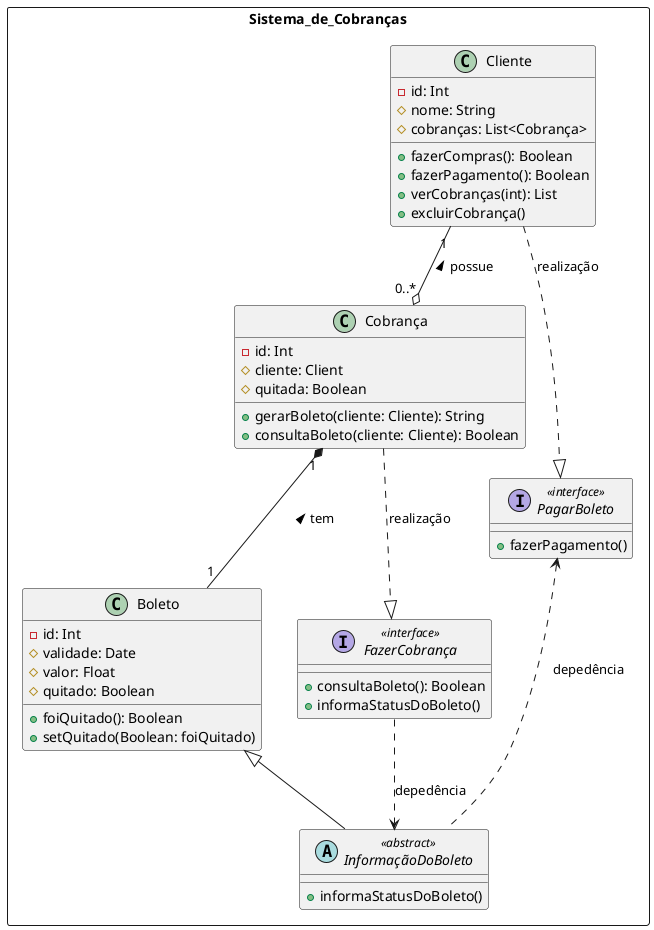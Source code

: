 @startuml sisDeCobrança
  package Sistema_de_Cobranças <<rectangle>> {

    class Cliente {
      - id: Int
      # nome: String
      # cobranças: List<Cobrança>
      + fazerCompras(): Boolean
      + fazerPagamento(): Boolean
      + verCobranças(int): List 
      + excluirCobrança()
    }

    class Cobrança {
      - id: Int
      # cliente: Client
      # quitada: Boolean
      + gerarBoleto(cliente: Cliente): String
      + consultaBoleto(cliente: Cliente): Boolean
    }

    class Boleto {
      - id: Int
      # validade: Date
      # valor: Float
      # quitado: Boolean
      + foiQuitado(): Boolean
      + setQuitado(Boolean: foiQuitado)
    }

    interface PagarBoleto <<interface>> {
      + fazerPagamento()
    }

    abstract class InformaçãoDoBoleto <<abstract>> {
      + informaStatusDoBoleto()
    }

    interface FazerCobrança <<interface>> {
      + consultaBoleto(): Boolean
      + informaStatusDoBoleto()
    }

    Cliente "1" --o "0..*" Cobrança: < possue 
    Cobrança "1" *-- "1" Boleto: < tem
    Boleto <|-- InformaçãoDoBoleto
    PagarBoleto <.. InformaçãoDoBoleto: depedência
    Cliente ..|> PagarBoleto: realização
    Cobrança ..|> FazerCobrança: realização
    FazerCobrança ..> InformaçãoDoBoleto: depedência
  }
@enduml